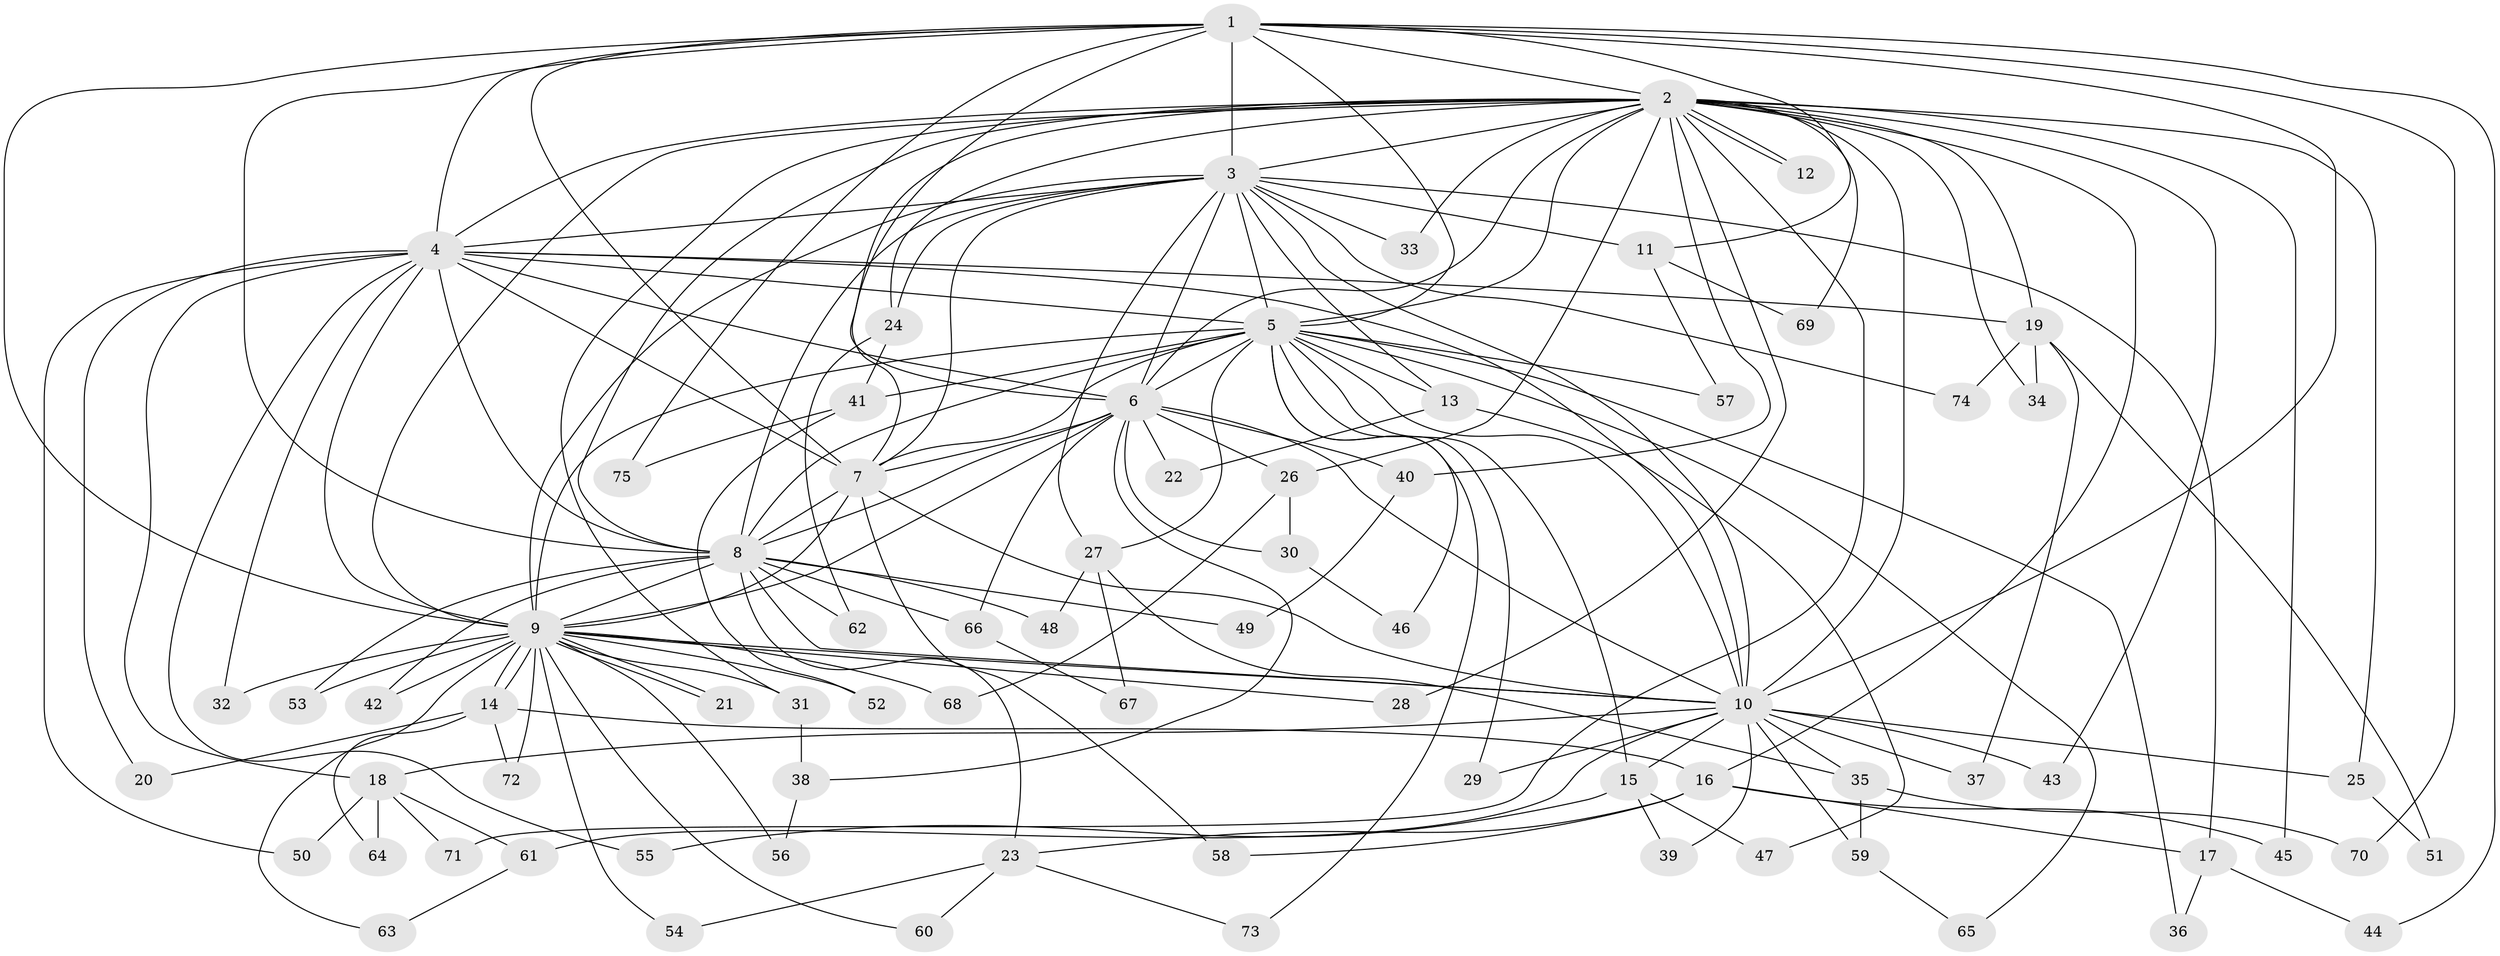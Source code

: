 // Generated by graph-tools (version 1.1) at 2025/14/03/09/25 04:14:16]
// undirected, 75 vertices, 175 edges
graph export_dot {
graph [start="1"]
  node [color=gray90,style=filled];
  1;
  2;
  3;
  4;
  5;
  6;
  7;
  8;
  9;
  10;
  11;
  12;
  13;
  14;
  15;
  16;
  17;
  18;
  19;
  20;
  21;
  22;
  23;
  24;
  25;
  26;
  27;
  28;
  29;
  30;
  31;
  32;
  33;
  34;
  35;
  36;
  37;
  38;
  39;
  40;
  41;
  42;
  43;
  44;
  45;
  46;
  47;
  48;
  49;
  50;
  51;
  52;
  53;
  54;
  55;
  56;
  57;
  58;
  59;
  60;
  61;
  62;
  63;
  64;
  65;
  66;
  67;
  68;
  69;
  70;
  71;
  72;
  73;
  74;
  75;
  1 -- 2;
  1 -- 3;
  1 -- 4;
  1 -- 5;
  1 -- 6;
  1 -- 7;
  1 -- 8;
  1 -- 9;
  1 -- 10;
  1 -- 11;
  1 -- 44;
  1 -- 70;
  1 -- 75;
  2 -- 3;
  2 -- 4;
  2 -- 5;
  2 -- 6;
  2 -- 7;
  2 -- 8;
  2 -- 9;
  2 -- 10;
  2 -- 12;
  2 -- 12;
  2 -- 16;
  2 -- 19;
  2 -- 24;
  2 -- 25;
  2 -- 26;
  2 -- 28;
  2 -- 31;
  2 -- 33;
  2 -- 34;
  2 -- 40;
  2 -- 43;
  2 -- 45;
  2 -- 69;
  2 -- 71;
  3 -- 4;
  3 -- 5;
  3 -- 6;
  3 -- 7;
  3 -- 8;
  3 -- 9;
  3 -- 10;
  3 -- 11;
  3 -- 13;
  3 -- 17;
  3 -- 24;
  3 -- 27;
  3 -- 33;
  3 -- 74;
  4 -- 5;
  4 -- 6;
  4 -- 7;
  4 -- 8;
  4 -- 9;
  4 -- 10;
  4 -- 18;
  4 -- 19;
  4 -- 20;
  4 -- 32;
  4 -- 50;
  4 -- 55;
  5 -- 6;
  5 -- 7;
  5 -- 8;
  5 -- 9;
  5 -- 10;
  5 -- 13;
  5 -- 15;
  5 -- 27;
  5 -- 29;
  5 -- 36;
  5 -- 41;
  5 -- 46;
  5 -- 57;
  5 -- 65;
  5 -- 73;
  6 -- 7;
  6 -- 8;
  6 -- 9;
  6 -- 10;
  6 -- 22;
  6 -- 26;
  6 -- 30;
  6 -- 38;
  6 -- 40;
  6 -- 66;
  7 -- 8;
  7 -- 9;
  7 -- 10;
  7 -- 58;
  8 -- 9;
  8 -- 10;
  8 -- 23;
  8 -- 42;
  8 -- 48;
  8 -- 49;
  8 -- 53;
  8 -- 62;
  8 -- 66;
  9 -- 10;
  9 -- 14;
  9 -- 14;
  9 -- 21;
  9 -- 21;
  9 -- 28;
  9 -- 31;
  9 -- 32;
  9 -- 42;
  9 -- 52;
  9 -- 53;
  9 -- 54;
  9 -- 56;
  9 -- 60;
  9 -- 63;
  9 -- 68;
  9 -- 72;
  10 -- 15;
  10 -- 18;
  10 -- 25;
  10 -- 29;
  10 -- 35;
  10 -- 37;
  10 -- 39;
  10 -- 43;
  10 -- 59;
  10 -- 61;
  11 -- 57;
  11 -- 69;
  13 -- 22;
  13 -- 47;
  14 -- 16;
  14 -- 20;
  14 -- 64;
  14 -- 72;
  15 -- 39;
  15 -- 47;
  15 -- 55;
  16 -- 17;
  16 -- 23;
  16 -- 45;
  16 -- 58;
  17 -- 36;
  17 -- 44;
  18 -- 50;
  18 -- 61;
  18 -- 64;
  18 -- 71;
  19 -- 34;
  19 -- 37;
  19 -- 51;
  19 -- 74;
  23 -- 54;
  23 -- 60;
  23 -- 73;
  24 -- 41;
  24 -- 62;
  25 -- 51;
  26 -- 30;
  26 -- 68;
  27 -- 35;
  27 -- 48;
  27 -- 67;
  30 -- 46;
  31 -- 38;
  35 -- 59;
  35 -- 70;
  38 -- 56;
  40 -- 49;
  41 -- 52;
  41 -- 75;
  59 -- 65;
  61 -- 63;
  66 -- 67;
}
